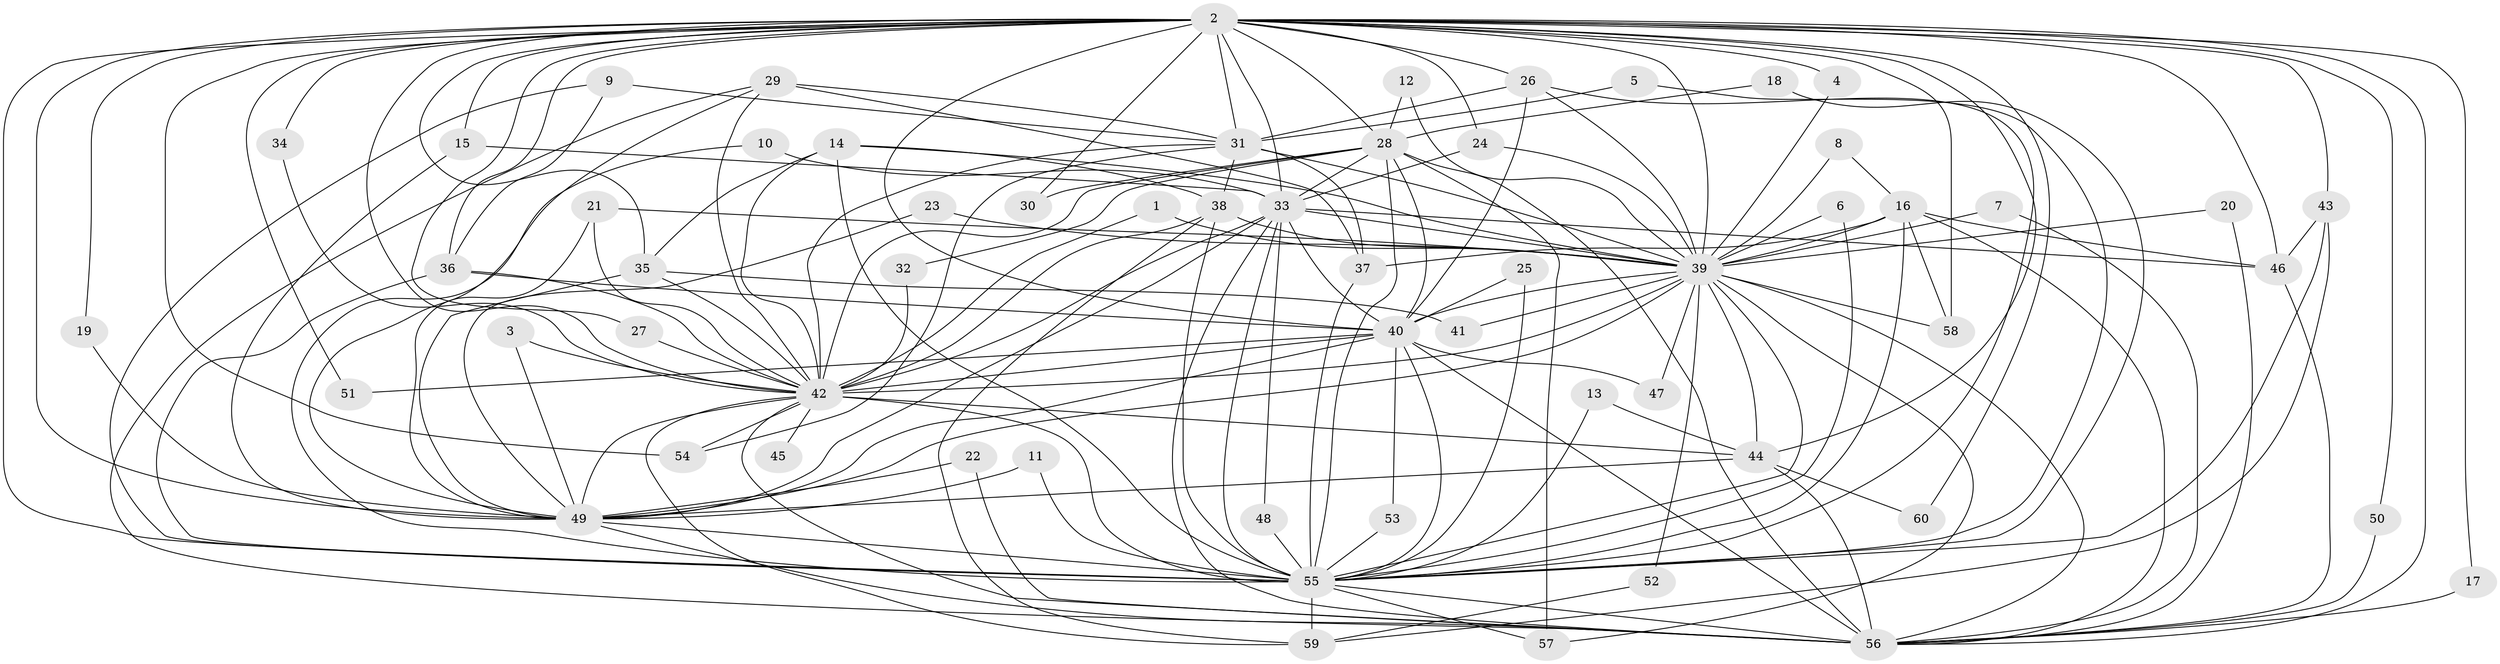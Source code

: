 // original degree distribution, {21: 0.025, 23: 0.008333333333333333, 18: 0.008333333333333333, 19: 0.008333333333333333, 32: 0.016666666666666666, 20: 0.008333333333333333, 15: 0.008333333333333333, 4: 0.06666666666666667, 9: 0.008333333333333333, 2: 0.5916666666666667, 5: 0.041666666666666664, 3: 0.15833333333333333, 10: 0.008333333333333333, 7: 0.008333333333333333, 6: 0.025, 8: 0.008333333333333333}
// Generated by graph-tools (version 1.1) at 2025/25/03/09/25 03:25:48]
// undirected, 60 vertices, 167 edges
graph export_dot {
graph [start="1"]
  node [color=gray90,style=filled];
  1;
  2;
  3;
  4;
  5;
  6;
  7;
  8;
  9;
  10;
  11;
  12;
  13;
  14;
  15;
  16;
  17;
  18;
  19;
  20;
  21;
  22;
  23;
  24;
  25;
  26;
  27;
  28;
  29;
  30;
  31;
  32;
  33;
  34;
  35;
  36;
  37;
  38;
  39;
  40;
  41;
  42;
  43;
  44;
  45;
  46;
  47;
  48;
  49;
  50;
  51;
  52;
  53;
  54;
  55;
  56;
  57;
  58;
  59;
  60;
  1 -- 39 [weight=1.0];
  1 -- 42 [weight=1.0];
  2 -- 4 [weight=2.0];
  2 -- 15 [weight=1.0];
  2 -- 17 [weight=1.0];
  2 -- 19 [weight=1.0];
  2 -- 24 [weight=1.0];
  2 -- 26 [weight=1.0];
  2 -- 27 [weight=1.0];
  2 -- 28 [weight=1.0];
  2 -- 30 [weight=1.0];
  2 -- 31 [weight=1.0];
  2 -- 33 [weight=2.0];
  2 -- 34 [weight=1.0];
  2 -- 35 [weight=1.0];
  2 -- 36 [weight=1.0];
  2 -- 39 [weight=2.0];
  2 -- 40 [weight=3.0];
  2 -- 42 [weight=3.0];
  2 -- 43 [weight=1.0];
  2 -- 44 [weight=1.0];
  2 -- 46 [weight=1.0];
  2 -- 49 [weight=2.0];
  2 -- 50 [weight=1.0];
  2 -- 51 [weight=1.0];
  2 -- 54 [weight=1.0];
  2 -- 55 [weight=4.0];
  2 -- 56 [weight=3.0];
  2 -- 58 [weight=2.0];
  2 -- 60 [weight=1.0];
  3 -- 42 [weight=1.0];
  3 -- 49 [weight=1.0];
  4 -- 39 [weight=1.0];
  5 -- 31 [weight=1.0];
  5 -- 55 [weight=1.0];
  6 -- 39 [weight=2.0];
  6 -- 55 [weight=1.0];
  7 -- 39 [weight=1.0];
  7 -- 56 [weight=1.0];
  8 -- 16 [weight=1.0];
  8 -- 39 [weight=1.0];
  9 -- 31 [weight=1.0];
  9 -- 36 [weight=1.0];
  9 -- 55 [weight=1.0];
  10 -- 33 [weight=1.0];
  10 -- 55 [weight=1.0];
  11 -- 49 [weight=1.0];
  11 -- 55 [weight=1.0];
  12 -- 28 [weight=1.0];
  12 -- 39 [weight=1.0];
  13 -- 44 [weight=1.0];
  13 -- 55 [weight=1.0];
  14 -- 35 [weight=1.0];
  14 -- 38 [weight=1.0];
  14 -- 39 [weight=1.0];
  14 -- 42 [weight=1.0];
  14 -- 55 [weight=1.0];
  15 -- 33 [weight=1.0];
  15 -- 49 [weight=1.0];
  16 -- 37 [weight=1.0];
  16 -- 39 [weight=1.0];
  16 -- 46 [weight=1.0];
  16 -- 55 [weight=1.0];
  16 -- 56 [weight=1.0];
  16 -- 58 [weight=1.0];
  17 -- 56 [weight=1.0];
  18 -- 28 [weight=1.0];
  18 -- 55 [weight=1.0];
  19 -- 49 [weight=1.0];
  20 -- 39 [weight=1.0];
  20 -- 56 [weight=1.0];
  21 -- 39 [weight=1.0];
  21 -- 42 [weight=1.0];
  21 -- 49 [weight=1.0];
  22 -- 49 [weight=1.0];
  22 -- 56 [weight=1.0];
  23 -- 39 [weight=1.0];
  23 -- 49 [weight=1.0];
  24 -- 33 [weight=1.0];
  24 -- 39 [weight=1.0];
  25 -- 40 [weight=1.0];
  25 -- 55 [weight=1.0];
  26 -- 31 [weight=1.0];
  26 -- 39 [weight=1.0];
  26 -- 40 [weight=1.0];
  26 -- 55 [weight=1.0];
  27 -- 42 [weight=1.0];
  28 -- 30 [weight=1.0];
  28 -- 32 [weight=1.0];
  28 -- 33 [weight=1.0];
  28 -- 40 [weight=1.0];
  28 -- 42 [weight=1.0];
  28 -- 55 [weight=1.0];
  28 -- 56 [weight=1.0];
  28 -- 57 [weight=1.0];
  29 -- 31 [weight=1.0];
  29 -- 37 [weight=2.0];
  29 -- 42 [weight=1.0];
  29 -- 49 [weight=1.0];
  29 -- 56 [weight=1.0];
  31 -- 37 [weight=2.0];
  31 -- 38 [weight=1.0];
  31 -- 39 [weight=1.0];
  31 -- 42 [weight=2.0];
  31 -- 54 [weight=1.0];
  32 -- 42 [weight=1.0];
  33 -- 39 [weight=1.0];
  33 -- 40 [weight=1.0];
  33 -- 42 [weight=1.0];
  33 -- 46 [weight=1.0];
  33 -- 48 [weight=1.0];
  33 -- 49 [weight=1.0];
  33 -- 55 [weight=2.0];
  33 -- 56 [weight=1.0];
  34 -- 42 [weight=1.0];
  35 -- 41 [weight=1.0];
  35 -- 42 [weight=1.0];
  35 -- 49 [weight=2.0];
  36 -- 40 [weight=1.0];
  36 -- 42 [weight=1.0];
  36 -- 55 [weight=1.0];
  37 -- 55 [weight=1.0];
  38 -- 39 [weight=1.0];
  38 -- 42 [weight=1.0];
  38 -- 55 [weight=1.0];
  38 -- 59 [weight=1.0];
  39 -- 40 [weight=2.0];
  39 -- 41 [weight=1.0];
  39 -- 42 [weight=1.0];
  39 -- 44 [weight=1.0];
  39 -- 47 [weight=1.0];
  39 -- 49 [weight=2.0];
  39 -- 52 [weight=1.0];
  39 -- 55 [weight=2.0];
  39 -- 56 [weight=1.0];
  39 -- 57 [weight=1.0];
  39 -- 58 [weight=2.0];
  40 -- 42 [weight=3.0];
  40 -- 47 [weight=1.0];
  40 -- 49 [weight=1.0];
  40 -- 51 [weight=1.0];
  40 -- 53 [weight=1.0];
  40 -- 55 [weight=2.0];
  40 -- 56 [weight=2.0];
  42 -- 44 [weight=2.0];
  42 -- 45 [weight=1.0];
  42 -- 49 [weight=1.0];
  42 -- 54 [weight=1.0];
  42 -- 55 [weight=2.0];
  42 -- 56 [weight=1.0];
  42 -- 59 [weight=1.0];
  43 -- 46 [weight=1.0];
  43 -- 55 [weight=1.0];
  43 -- 59 [weight=1.0];
  44 -- 49 [weight=1.0];
  44 -- 56 [weight=1.0];
  44 -- 60 [weight=1.0];
  46 -- 56 [weight=1.0];
  48 -- 55 [weight=1.0];
  49 -- 55 [weight=2.0];
  49 -- 56 [weight=1.0];
  50 -- 56 [weight=1.0];
  52 -- 59 [weight=1.0];
  53 -- 55 [weight=1.0];
  55 -- 56 [weight=2.0];
  55 -- 57 [weight=1.0];
  55 -- 59 [weight=2.0];
}
